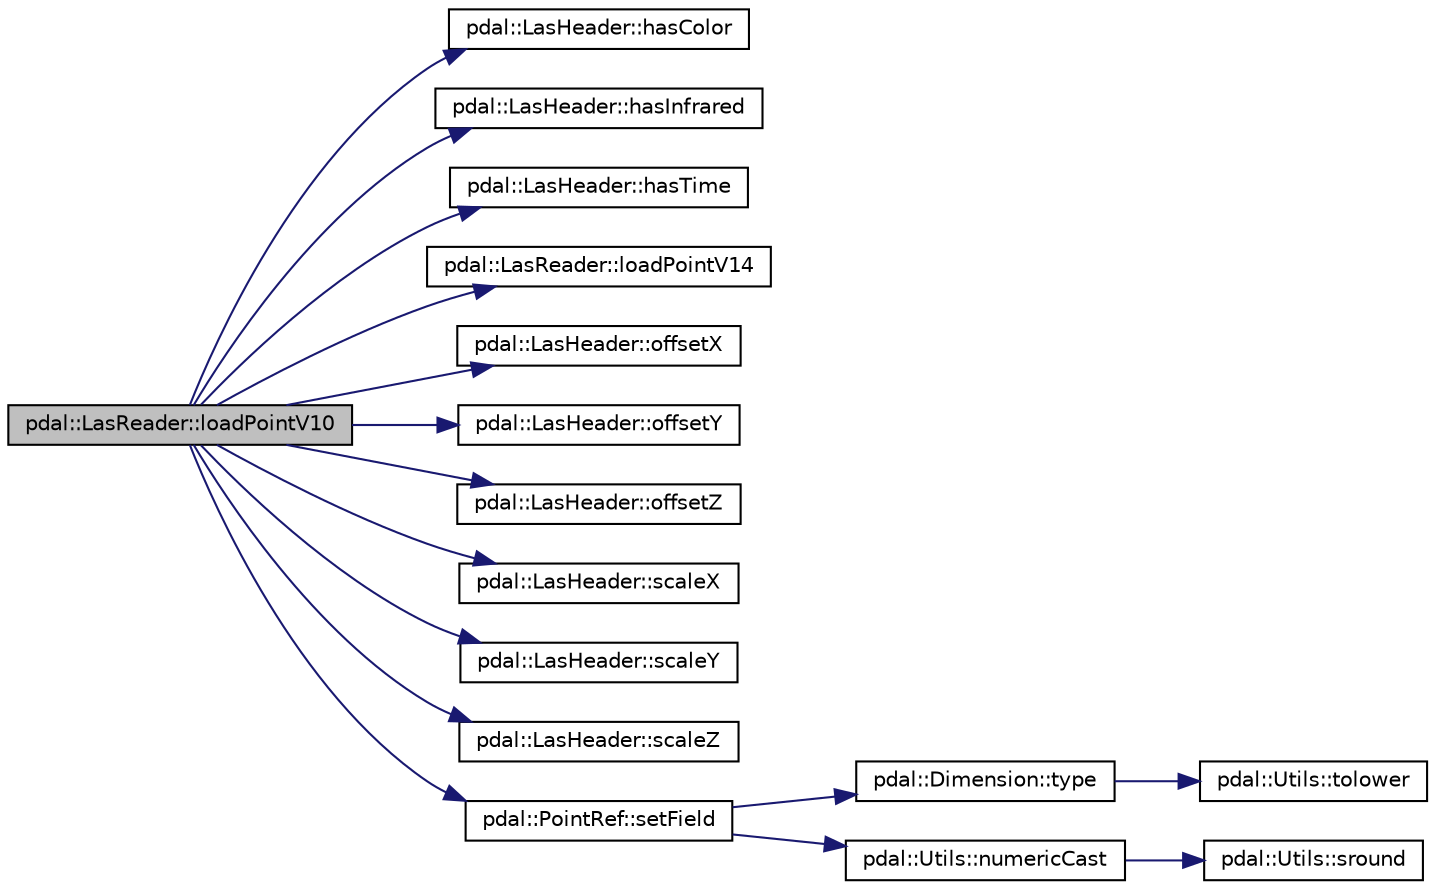 digraph "pdal::LasReader::loadPointV10"
{
  edge [fontname="Helvetica",fontsize="10",labelfontname="Helvetica",labelfontsize="10"];
  node [fontname="Helvetica",fontsize="10",shape=record];
  rankdir="LR";
  Node1 [label="pdal::LasReader::loadPointV10",height=0.2,width=0.4,color="black", fillcolor="grey75", style="filled", fontcolor="black"];
  Node1 -> Node2 [color="midnightblue",fontsize="10",style="solid",fontname="Helvetica"];
  Node2 [label="pdal::LasHeader::hasColor",height=0.2,width=0.4,color="black", fillcolor="white", style="filled",URL="$classpdal_1_1LasHeader.html#a6d71059a21e0f08aed6088e92d695739"];
  Node1 -> Node3 [color="midnightblue",fontsize="10",style="solid",fontname="Helvetica"];
  Node3 [label="pdal::LasHeader::hasInfrared",height=0.2,width=0.4,color="black", fillcolor="white", style="filled",URL="$classpdal_1_1LasHeader.html#a2dd619414561b16f228517640975ed00"];
  Node1 -> Node4 [color="midnightblue",fontsize="10",style="solid",fontname="Helvetica"];
  Node4 [label="pdal::LasHeader::hasTime",height=0.2,width=0.4,color="black", fillcolor="white", style="filled",URL="$classpdal_1_1LasHeader.html#a3ad638058d53aca409dadb2b201c23d2"];
  Node1 -> Node5 [color="midnightblue",fontsize="10",style="solid",fontname="Helvetica"];
  Node5 [label="pdal::LasReader::loadPointV14",height=0.2,width=0.4,color="black", fillcolor="white", style="filled",URL="$classpdal_1_1LasReader.html#a3915f9de8a527f8a39004fc6d9d3ed5e"];
  Node1 -> Node6 [color="midnightblue",fontsize="10",style="solid",fontname="Helvetica"];
  Node6 [label="pdal::LasHeader::offsetX",height=0.2,width=0.4,color="black", fillcolor="white", style="filled",URL="$classpdal_1_1LasHeader.html#a292f5c8bef1ea8d23dea43db5c78b6dd",tooltip="Get X coordinate offset. "];
  Node1 -> Node7 [color="midnightblue",fontsize="10",style="solid",fontname="Helvetica"];
  Node7 [label="pdal::LasHeader::offsetY",height=0.2,width=0.4,color="black", fillcolor="white", style="filled",URL="$classpdal_1_1LasHeader.html#a34cd245b3a9f00fde139429f6edec046",tooltip="Get Y coordinate offset. "];
  Node1 -> Node8 [color="midnightblue",fontsize="10",style="solid",fontname="Helvetica"];
  Node8 [label="pdal::LasHeader::offsetZ",height=0.2,width=0.4,color="black", fillcolor="white", style="filled",URL="$classpdal_1_1LasHeader.html#a2278f4e98e04aabad142a381605b4438",tooltip="Get Z coordinate offset. "];
  Node1 -> Node9 [color="midnightblue",fontsize="10",style="solid",fontname="Helvetica"];
  Node9 [label="pdal::LasHeader::scaleX",height=0.2,width=0.4,color="black", fillcolor="white", style="filled",URL="$classpdal_1_1LasHeader.html#ae8411758a57266bcd5f5d6141f54be5e",tooltip="Get scale factor for X coordinate. "];
  Node1 -> Node10 [color="midnightblue",fontsize="10",style="solid",fontname="Helvetica"];
  Node10 [label="pdal::LasHeader::scaleY",height=0.2,width=0.4,color="black", fillcolor="white", style="filled",URL="$classpdal_1_1LasHeader.html#a9df1a49e4ee99545a68c9e30e91eac5e",tooltip="Get scale factor for Y coordinate. "];
  Node1 -> Node11 [color="midnightblue",fontsize="10",style="solid",fontname="Helvetica"];
  Node11 [label="pdal::LasHeader::scaleZ",height=0.2,width=0.4,color="black", fillcolor="white", style="filled",URL="$classpdal_1_1LasHeader.html#a924becc1caec416fb80bf62917994321",tooltip="Get scale factor for Z coordinate. "];
  Node1 -> Node12 [color="midnightblue",fontsize="10",style="solid",fontname="Helvetica"];
  Node12 [label="pdal::PointRef::setField",height=0.2,width=0.4,color="black", fillcolor="white", style="filled",URL="$classpdal_1_1PointRef.html#ad482c3195126757878cac8358dc9dccc"];
  Node12 -> Node13 [color="midnightblue",fontsize="10",style="solid",fontname="Helvetica"];
  Node13 [label="pdal::Dimension::type",height=0.2,width=0.4,color="black", fillcolor="white", style="filled",URL="$namespacepdal_1_1Dimension.html#a880d689fed54aa3ded6f88c9e058c5d2"];
  Node13 -> Node14 [color="midnightblue",fontsize="10",style="solid",fontname="Helvetica"];
  Node14 [label="pdal::Utils::tolower",height=0.2,width=0.4,color="black", fillcolor="white", style="filled",URL="$namespacepdal_1_1Utils.html#a5268937cf695835e55392f752dc02cb2"];
  Node12 -> Node15 [color="midnightblue",fontsize="10",style="solid",fontname="Helvetica"];
  Node15 [label="pdal::Utils::numericCast",height=0.2,width=0.4,color="black", fillcolor="white", style="filled",URL="$namespacepdal_1_1Utils.html#a33d614ac71aa03aaa5c10a242c4d14ac"];
  Node15 -> Node16 [color="midnightblue",fontsize="10",style="solid",fontname="Helvetica"];
  Node16 [label="pdal::Utils::sround",height=0.2,width=0.4,color="black", fillcolor="white", style="filled",URL="$namespacepdal_1_1Utils.html#a06833597f1fc4287966cfa0867128e59"];
}
